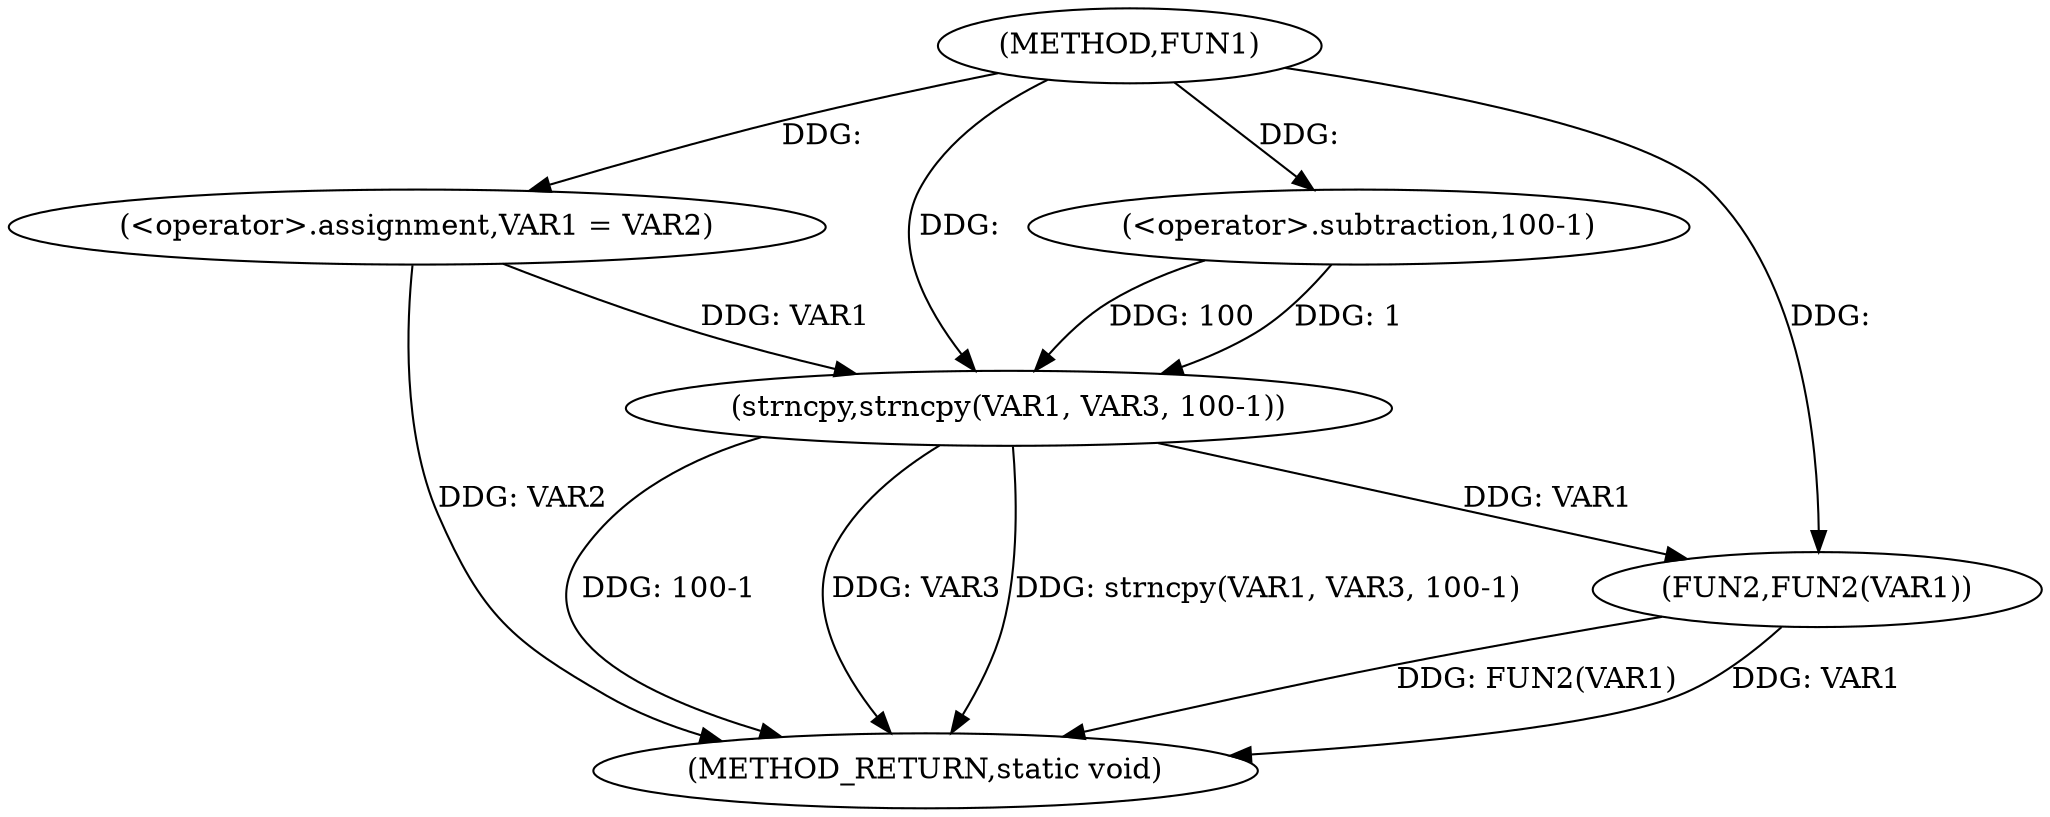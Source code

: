 digraph FUN1 {  
"1000100" [label = "(METHOD,FUN1)" ]
"1000117" [label = "(METHOD_RETURN,static void)" ]
"1000104" [label = "(<operator>.assignment,VAR1 = VAR2)" ]
"1000109" [label = "(strncpy,strncpy(VAR1, VAR3, 100-1))" ]
"1000112" [label = "(<operator>.subtraction,100-1)" ]
"1000115" [label = "(FUN2,FUN2(VAR1))" ]
  "1000115" -> "1000117"  [ label = "DDG: FUN2(VAR1)"] 
  "1000109" -> "1000117"  [ label = "DDG: 100-1"] 
  "1000109" -> "1000117"  [ label = "DDG: VAR3"] 
  "1000115" -> "1000117"  [ label = "DDG: VAR1"] 
  "1000104" -> "1000117"  [ label = "DDG: VAR2"] 
  "1000109" -> "1000117"  [ label = "DDG: strncpy(VAR1, VAR3, 100-1)"] 
  "1000100" -> "1000104"  [ label = "DDG: "] 
  "1000104" -> "1000109"  [ label = "DDG: VAR1"] 
  "1000100" -> "1000109"  [ label = "DDG: "] 
  "1000112" -> "1000109"  [ label = "DDG: 100"] 
  "1000112" -> "1000109"  [ label = "DDG: 1"] 
  "1000100" -> "1000112"  [ label = "DDG: "] 
  "1000109" -> "1000115"  [ label = "DDG: VAR1"] 
  "1000100" -> "1000115"  [ label = "DDG: "] 
}
